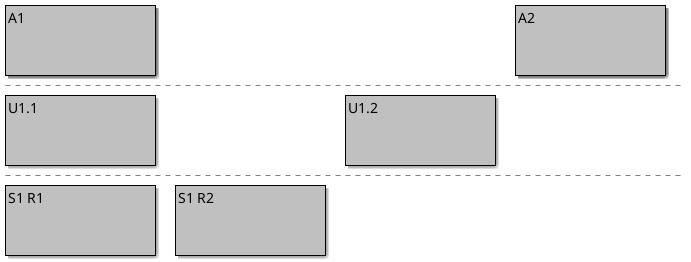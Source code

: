 ' Do not edit
' Theme Gallery
' autogenerated by script
'
@startboard
!theme plain
A1
+U1.1
++S1 R1
++S1 R2 
+U1.2
A2
@endboard
